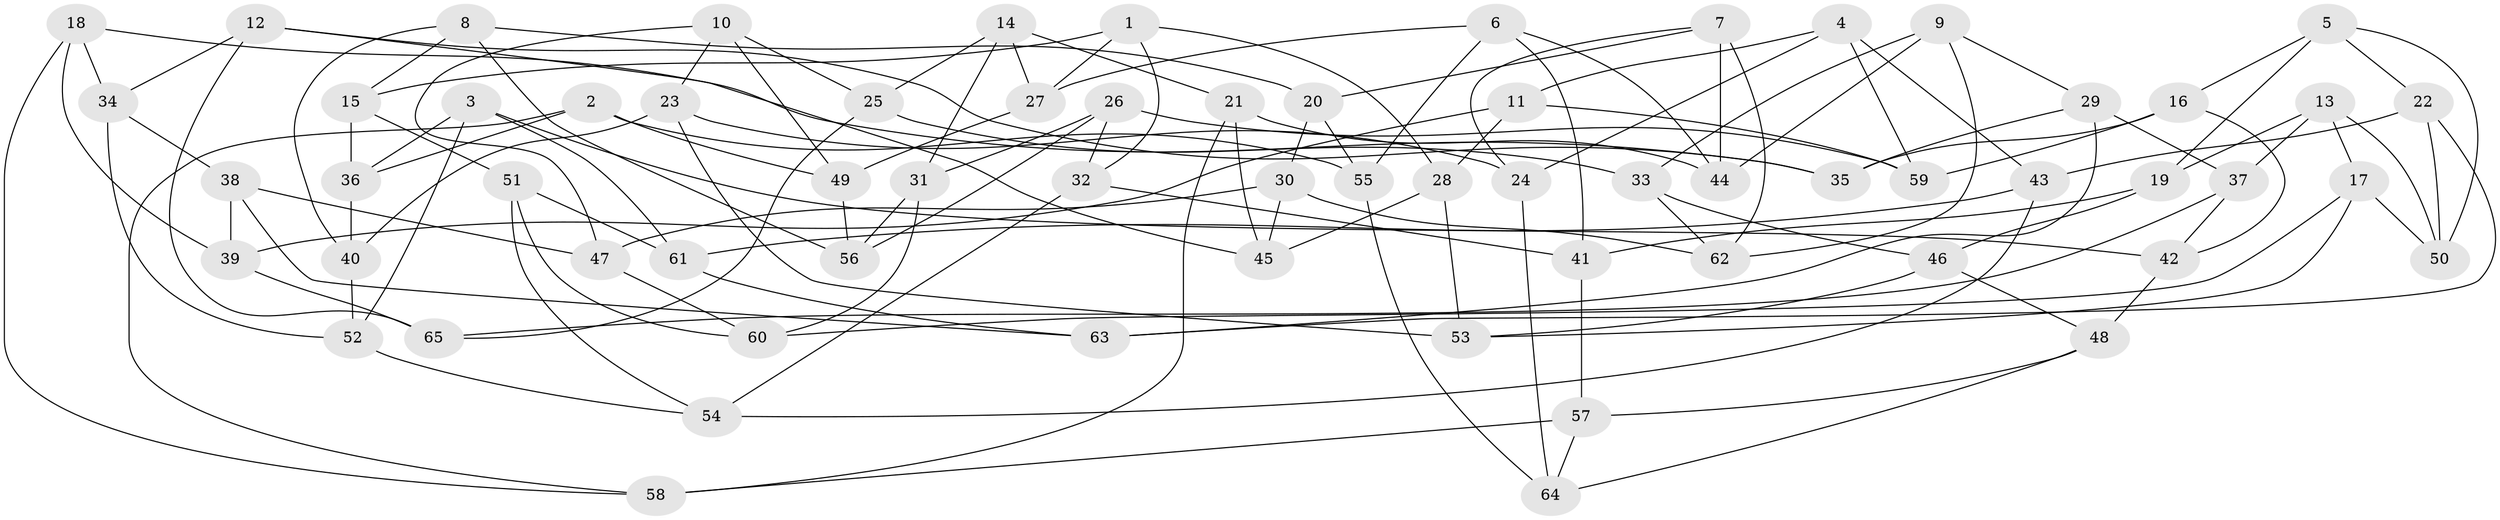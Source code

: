 // coarse degree distribution, {8: 0.09375, 5: 0.15625, 4: 0.40625, 10: 0.0625, 6: 0.125, 11: 0.03125, 7: 0.0625, 3: 0.0625}
// Generated by graph-tools (version 1.1) at 2025/20/03/04/25 18:20:36]
// undirected, 65 vertices, 130 edges
graph export_dot {
graph [start="1"]
  node [color=gray90,style=filled];
  1;
  2;
  3;
  4;
  5;
  6;
  7;
  8;
  9;
  10;
  11;
  12;
  13;
  14;
  15;
  16;
  17;
  18;
  19;
  20;
  21;
  22;
  23;
  24;
  25;
  26;
  27;
  28;
  29;
  30;
  31;
  32;
  33;
  34;
  35;
  36;
  37;
  38;
  39;
  40;
  41;
  42;
  43;
  44;
  45;
  46;
  47;
  48;
  49;
  50;
  51;
  52;
  53;
  54;
  55;
  56;
  57;
  58;
  59;
  60;
  61;
  62;
  63;
  64;
  65;
  1 -- 27;
  1 -- 15;
  1 -- 28;
  1 -- 32;
  2 -- 49;
  2 -- 36;
  2 -- 58;
  2 -- 55;
  3 -- 42;
  3 -- 36;
  3 -- 52;
  3 -- 61;
  4 -- 11;
  4 -- 43;
  4 -- 59;
  4 -- 24;
  5 -- 50;
  5 -- 22;
  5 -- 16;
  5 -- 19;
  6 -- 55;
  6 -- 44;
  6 -- 27;
  6 -- 41;
  7 -- 24;
  7 -- 20;
  7 -- 62;
  7 -- 44;
  8 -- 40;
  8 -- 56;
  8 -- 20;
  8 -- 15;
  9 -- 33;
  9 -- 62;
  9 -- 29;
  9 -- 44;
  10 -- 47;
  10 -- 25;
  10 -- 23;
  10 -- 49;
  11 -- 59;
  11 -- 28;
  11 -- 39;
  12 -- 65;
  12 -- 34;
  12 -- 45;
  12 -- 35;
  13 -- 50;
  13 -- 37;
  13 -- 17;
  13 -- 19;
  14 -- 21;
  14 -- 25;
  14 -- 27;
  14 -- 31;
  15 -- 36;
  15 -- 51;
  16 -- 59;
  16 -- 42;
  16 -- 35;
  17 -- 60;
  17 -- 50;
  17 -- 53;
  18 -- 58;
  18 -- 34;
  18 -- 39;
  18 -- 35;
  19 -- 46;
  19 -- 41;
  20 -- 55;
  20 -- 30;
  21 -- 44;
  21 -- 58;
  21 -- 45;
  22 -- 63;
  22 -- 50;
  22 -- 43;
  23 -- 40;
  23 -- 53;
  23 -- 24;
  24 -- 64;
  25 -- 33;
  25 -- 65;
  26 -- 59;
  26 -- 31;
  26 -- 32;
  26 -- 56;
  27 -- 49;
  28 -- 53;
  28 -- 45;
  29 -- 35;
  29 -- 63;
  29 -- 37;
  30 -- 45;
  30 -- 62;
  30 -- 47;
  31 -- 60;
  31 -- 56;
  32 -- 54;
  32 -- 41;
  33 -- 46;
  33 -- 62;
  34 -- 38;
  34 -- 52;
  36 -- 40;
  37 -- 42;
  37 -- 65;
  38 -- 63;
  38 -- 39;
  38 -- 47;
  39 -- 65;
  40 -- 52;
  41 -- 57;
  42 -- 48;
  43 -- 61;
  43 -- 54;
  46 -- 48;
  46 -- 53;
  47 -- 60;
  48 -- 64;
  48 -- 57;
  49 -- 56;
  51 -- 54;
  51 -- 61;
  51 -- 60;
  52 -- 54;
  55 -- 64;
  57 -- 58;
  57 -- 64;
  61 -- 63;
}
